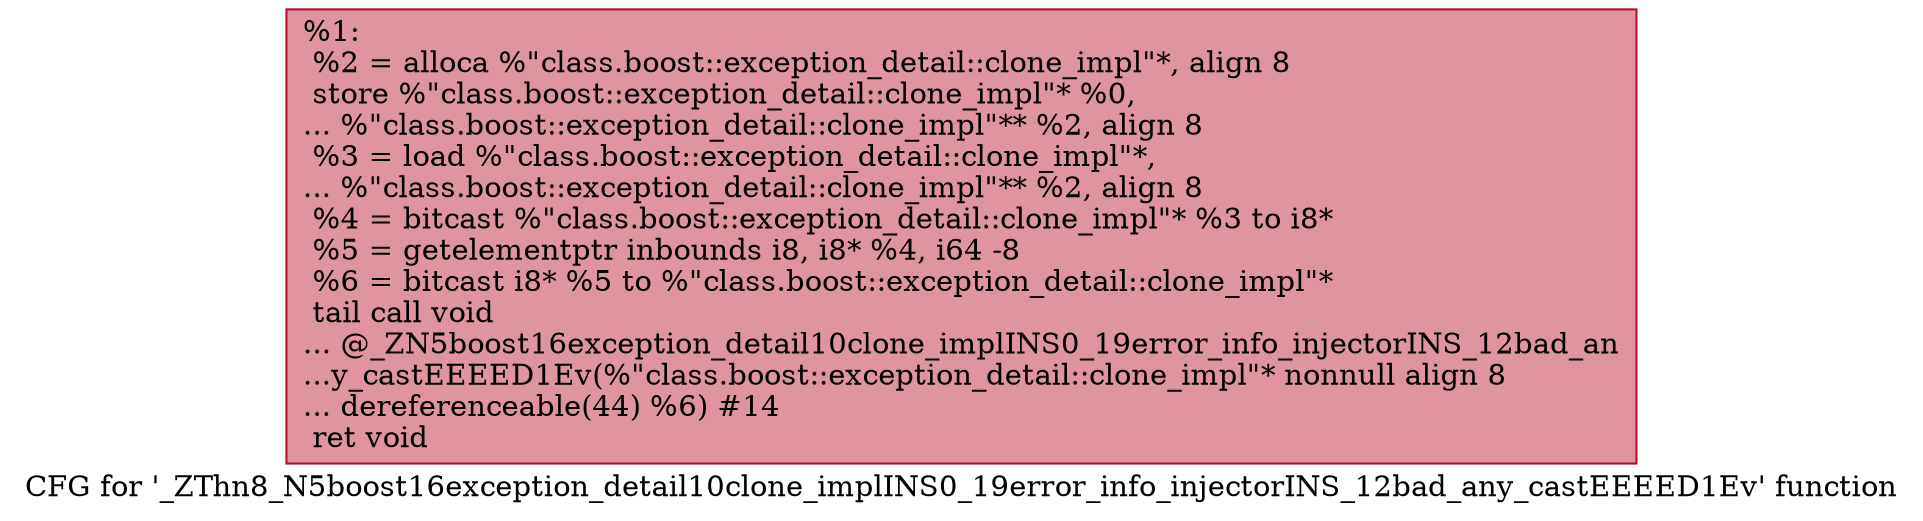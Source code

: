 digraph "CFG for '_ZThn8_N5boost16exception_detail10clone_implINS0_19error_info_injectorINS_12bad_any_castEEEED1Ev' function" {
	label="CFG for '_ZThn8_N5boost16exception_detail10clone_implINS0_19error_info_injectorINS_12bad_any_castEEEED1Ev' function";

	Node0x55aa9bb93de0 [shape=record,color="#b70d28ff", style=filled, fillcolor="#b70d2870",label="{%1:\l  %2 = alloca %\"class.boost::exception_detail::clone_impl\"*, align 8\l  store %\"class.boost::exception_detail::clone_impl\"* %0,\l... %\"class.boost::exception_detail::clone_impl\"** %2, align 8\l  %3 = load %\"class.boost::exception_detail::clone_impl\"*,\l... %\"class.boost::exception_detail::clone_impl\"** %2, align 8\l  %4 = bitcast %\"class.boost::exception_detail::clone_impl\"* %3 to i8*\l  %5 = getelementptr inbounds i8, i8* %4, i64 -8\l  %6 = bitcast i8* %5 to %\"class.boost::exception_detail::clone_impl\"*\l  tail call void\l... @_ZN5boost16exception_detail10clone_implINS0_19error_info_injectorINS_12bad_an\l...y_castEEEED1Ev(%\"class.boost::exception_detail::clone_impl\"* nonnull align 8\l... dereferenceable(44) %6) #14\l  ret void\l}"];
}
